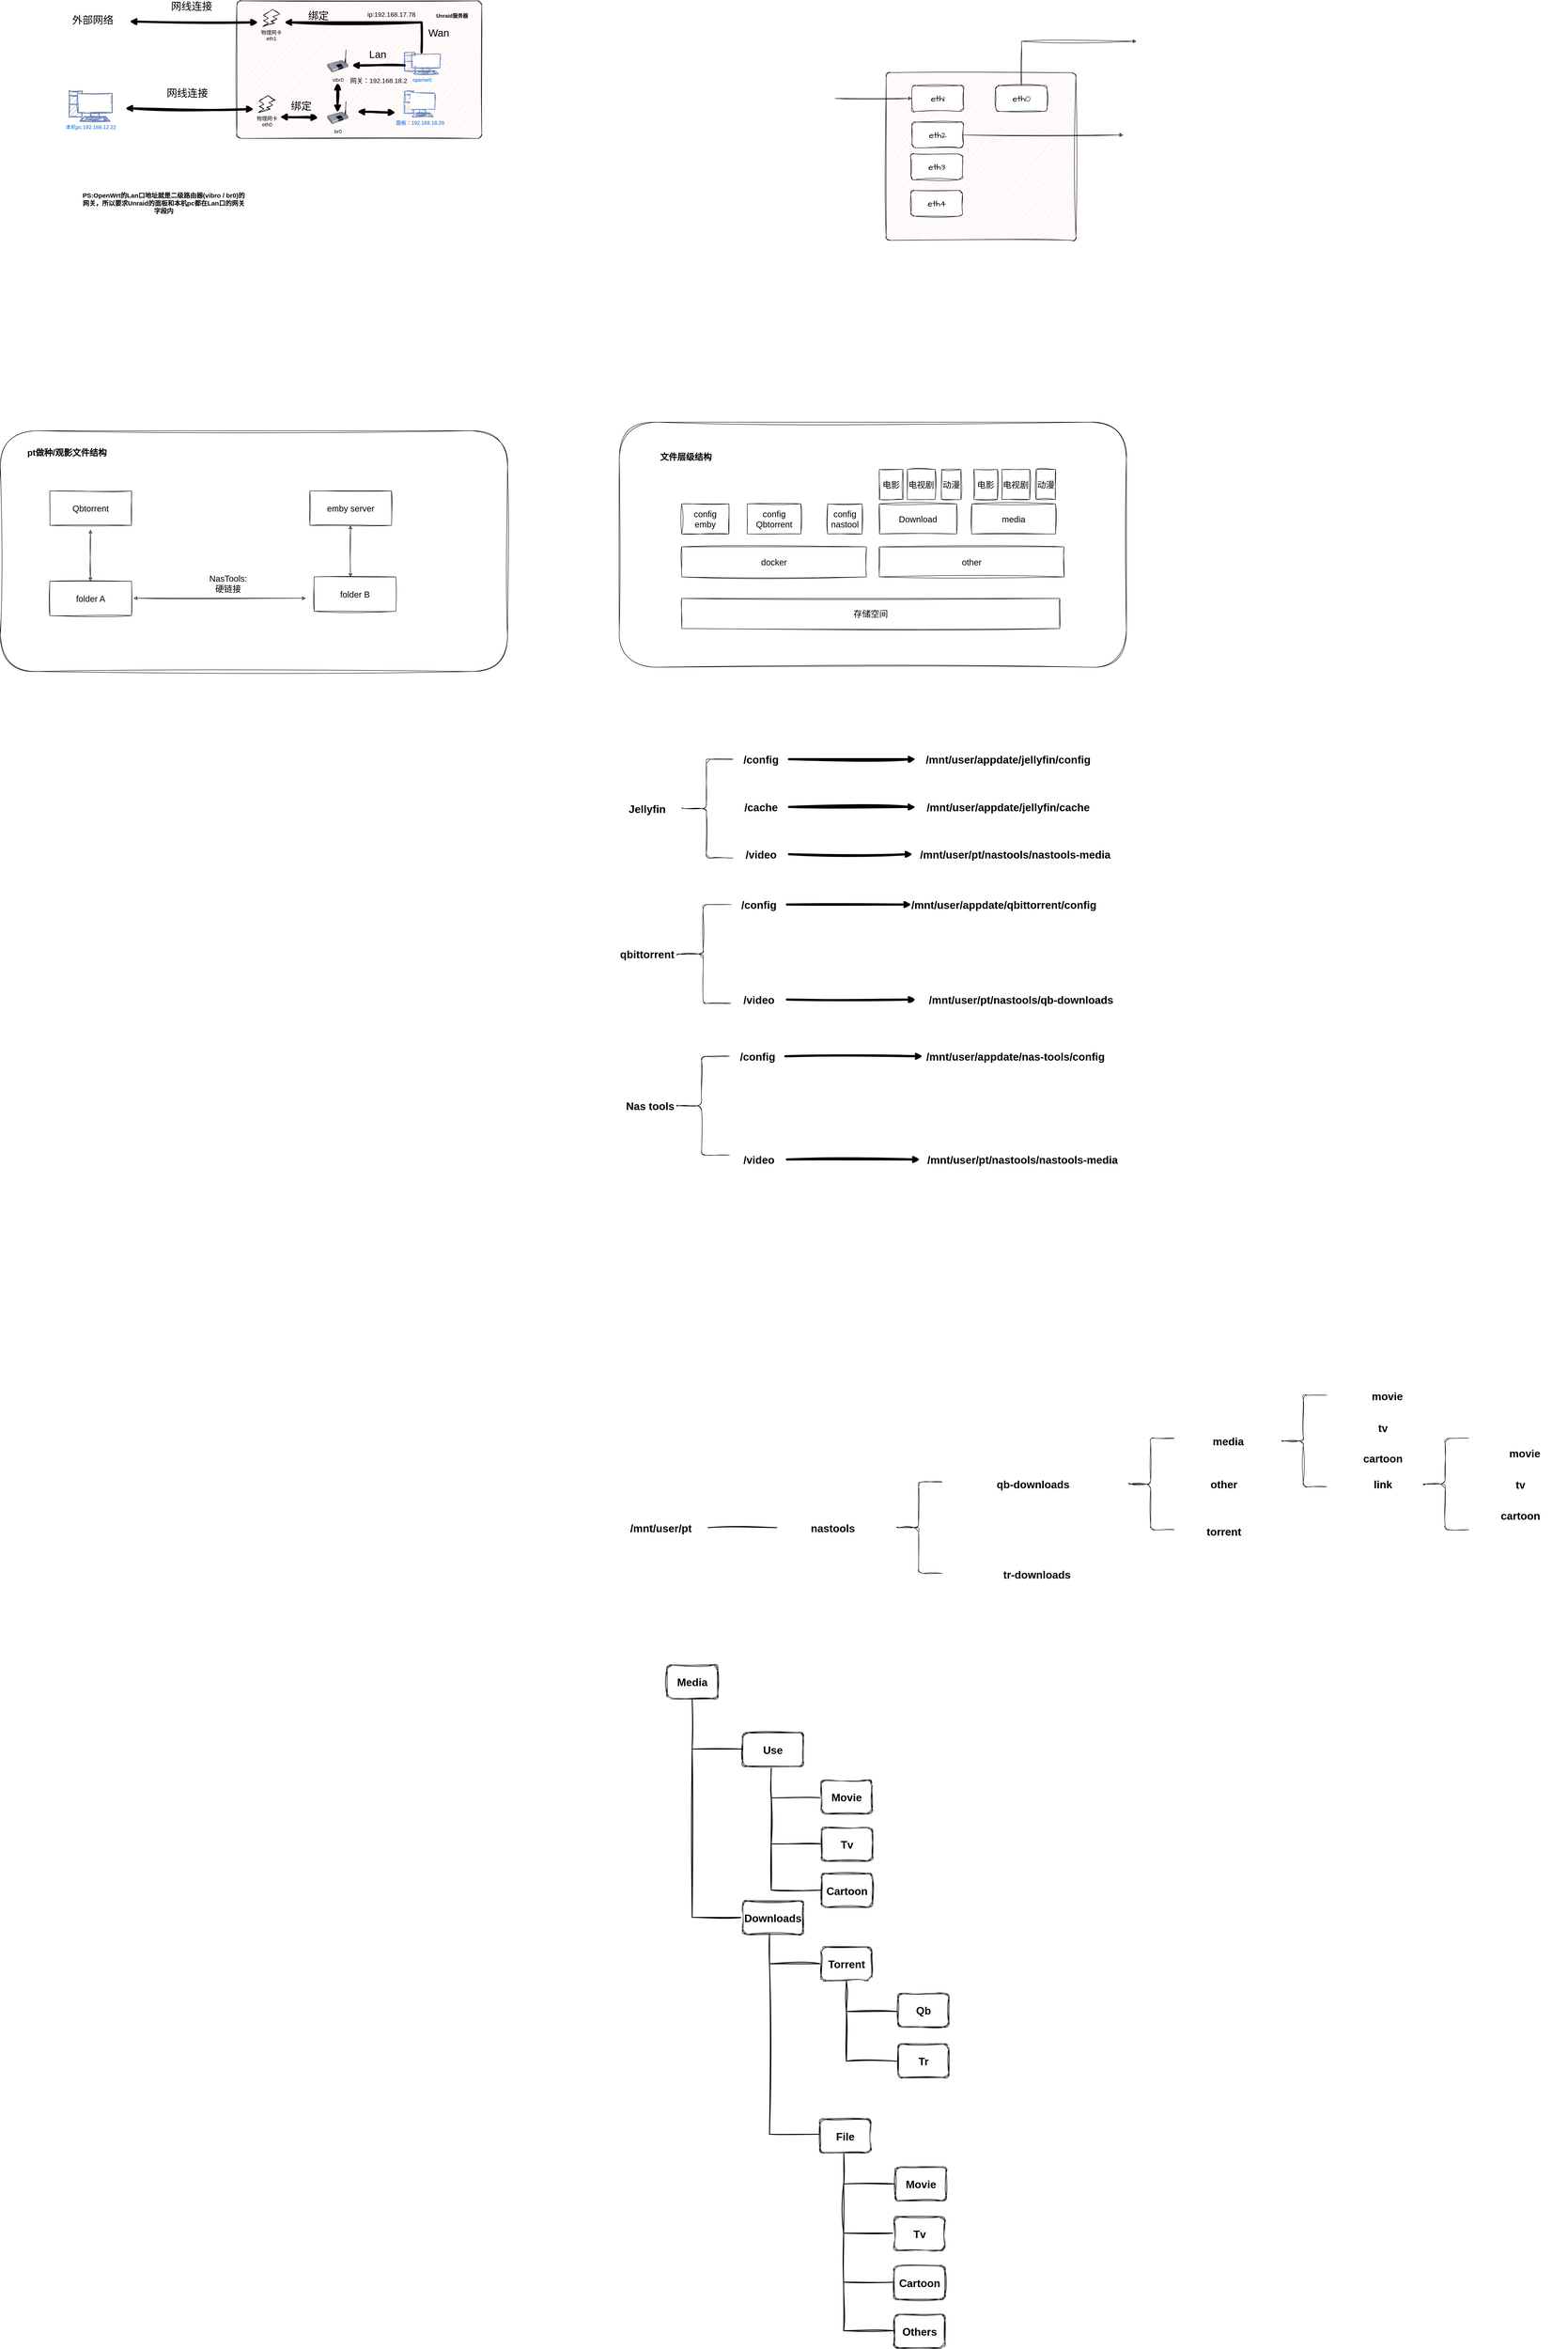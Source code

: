 <mxfile version="22.1.4" type="github">
  <diagram name="第 1 页" id="ljcwPYvyxh-TD4wcijd0">
    <mxGraphModel dx="2783" dy="2285" grid="0" gridSize="10" guides="1" tooltips="1" connect="1" arrows="1" fold="1" page="1" pageScale="1" pageWidth="827" pageHeight="1169" math="0" shadow="0">
      <root>
        <mxCell id="0" />
        <mxCell id="1" parent="0" />
        <mxCell id="3buUplPWRjZfx5ktA6WZ-1" value="本机pc:192.168.12.22" style="fontColor=#0066CC;verticalAlign=top;verticalLabelPosition=bottom;labelPosition=center;align=center;html=1;outlineConnect=0;fillColor=#CCCCCC;strokeColor=#6881B3;gradientColor=none;gradientDirection=north;strokeWidth=2;shape=mxgraph.networks.pc;sketch=1;curveFitting=1;jiggle=2;" parent="1" vertex="1">
          <mxGeometry x="-110" y="200" width="100" height="70" as="geometry" />
        </mxCell>
        <mxCell id="3buUplPWRjZfx5ktA6WZ-2" value="" style="html=1;outlineConnect=0;whiteSpace=wrap;fillColor=#FFE0E0;shape=mxgraph.archimate3.application;archiType=rounded;sketch=1;curveFitting=1;jiggle=2;" parent="1" vertex="1">
          <mxGeometry x="280" y="-10" width="570" height="320" as="geometry" />
        </mxCell>
        <mxCell id="3buUplPWRjZfx5ktA6WZ-3" value="&lt;b&gt;Unraid服务器&lt;/b&gt;" style="text;html=1;strokeColor=none;fillColor=none;align=center;verticalAlign=middle;whiteSpace=wrap;rounded=0;sketch=1;curveFitting=1;jiggle=2;" parent="1" vertex="1">
          <mxGeometry x="740.5" y="10" width="80" height="30" as="geometry" />
        </mxCell>
        <mxCell id="3buUplPWRjZfx5ktA6WZ-5" value="br0" style="image;html=1;image=img/lib/clip_art/networking/Bridge_128x128.png;sketch=1;curveFitting=1;jiggle=2;" parent="1" vertex="1">
          <mxGeometry x="490" y="220" width="50" height="60" as="geometry" />
        </mxCell>
        <mxCell id="3buUplPWRjZfx5ktA6WZ-7" value="物理网卡&lt;br&gt;eth1&lt;br&gt;" style="verticalLabelPosition=bottom;verticalAlign=top;html=1;shape=mxgraph.basic.flash;sketch=1;curveFitting=1;jiggle=2;" parent="1" vertex="1">
          <mxGeometry x="340" y="10" width="40" height="40" as="geometry" />
        </mxCell>
        <mxCell id="3buUplPWRjZfx5ktA6WZ-9" value="物理网卡&lt;br&gt;eth0&lt;br&gt;" style="verticalLabelPosition=bottom;verticalAlign=top;html=1;shape=mxgraph.basic.flash;sketch=1;curveFitting=1;jiggle=2;" parent="1" vertex="1">
          <mxGeometry x="330" y="210" width="40" height="40" as="geometry" />
        </mxCell>
        <mxCell id="3buUplPWRjZfx5ktA6WZ-11" value="面板：192.168.18.26" style="fontColor=#0066CC;verticalAlign=top;verticalLabelPosition=bottom;labelPosition=center;align=center;html=1;outlineConnect=0;fillColor=#CCCCCC;strokeColor=#6881B3;gradientColor=none;gradientDirection=north;strokeWidth=2;shape=mxgraph.networks.pc;sketch=1;curveFitting=1;jiggle=2;" parent="1" vertex="1">
          <mxGeometry x="670.5" y="200" width="70" height="60" as="geometry" />
        </mxCell>
        <mxCell id="3buUplPWRjZfx5ktA6WZ-12" value="vibr0" style="image;html=1;image=img/lib/clip_art/networking/Bridge_128x128.png;sketch=1;curveFitting=1;jiggle=2;" parent="1" vertex="1">
          <mxGeometry x="490" y="100" width="50" height="60" as="geometry" />
        </mxCell>
        <mxCell id="3buUplPWRjZfx5ktA6WZ-14" value="openwrt:" style="fontColor=#0066CC;verticalAlign=top;verticalLabelPosition=bottom;labelPosition=center;align=center;html=1;outlineConnect=0;fillColor=#CCCCCC;strokeColor=#6881B3;gradientColor=none;gradientDirection=north;strokeWidth=2;shape=mxgraph.networks.pc;sketch=1;curveFitting=1;jiggle=2;" parent="1" vertex="1">
          <mxGeometry x="670.5" y="110" width="83" height="50" as="geometry" />
        </mxCell>
        <mxCell id="3buUplPWRjZfx5ktA6WZ-16" value="" style="endArrow=classic;html=1;rounded=0;strokeWidth=5;sketch=1;curveFitting=1;jiggle=2;" parent="1" edge="1">
          <mxGeometry width="50" height="50" relative="1" as="geometry">
            <mxPoint x="670.5" y="140" as="sourcePoint" />
            <mxPoint x="547.5" y="140" as="targetPoint" />
          </mxGeometry>
        </mxCell>
        <mxCell id="3buUplPWRjZfx5ktA6WZ-17" value="" style="endArrow=classic;html=1;rounded=0;strokeWidth=5;sketch=1;curveFitting=1;jiggle=2;" parent="1" edge="1">
          <mxGeometry width="50" height="50" relative="1" as="geometry">
            <mxPoint x="710" y="40" as="sourcePoint" />
            <mxPoint x="390" y="40" as="targetPoint" />
          </mxGeometry>
        </mxCell>
        <mxCell id="3buUplPWRjZfx5ktA6WZ-18" value="" style="endArrow=none;html=1;rounded=0;strokeWidth=5;sketch=1;curveFitting=1;jiggle=2;" parent="1" edge="1">
          <mxGeometry width="50" height="50" relative="1" as="geometry">
            <mxPoint x="710" y="110" as="sourcePoint" />
            <mxPoint x="710" y="40" as="targetPoint" />
          </mxGeometry>
        </mxCell>
        <mxCell id="3buUplPWRjZfx5ktA6WZ-19" value="&lt;font style=&quot;font-size: 24px;&quot;&gt;Wan&lt;/font&gt;" style="text;html=1;strokeColor=none;fillColor=none;align=center;verticalAlign=middle;whiteSpace=wrap;rounded=0;sketch=1;curveFitting=1;jiggle=2;" parent="1" vertex="1">
          <mxGeometry x="720" y="50" width="60" height="30" as="geometry" />
        </mxCell>
        <mxCell id="3buUplPWRjZfx5ktA6WZ-24" value="&lt;font style=&quot;font-size: 24px;&quot;&gt;Lan&lt;/font&gt;" style="text;html=1;strokeColor=none;fillColor=none;align=center;verticalAlign=middle;whiteSpace=wrap;rounded=0;sketch=1;curveFitting=1;jiggle=2;" parent="1" vertex="1">
          <mxGeometry x="577.5" y="100" width="60" height="30" as="geometry" />
        </mxCell>
        <mxCell id="3buUplPWRjZfx5ktA6WZ-35" value="" style="endArrow=classic;startArrow=classic;html=1;rounded=0;strokeWidth=5;sketch=1;curveFitting=1;jiggle=2;" parent="1" edge="1">
          <mxGeometry width="50" height="50" relative="1" as="geometry">
            <mxPoint x="514.47" y="180" as="sourcePoint" />
            <mxPoint x="514.47" y="250" as="targetPoint" />
          </mxGeometry>
        </mxCell>
        <mxCell id="3buUplPWRjZfx5ktA6WZ-41" value="" style="endArrow=classic;startArrow=classic;html=1;rounded=0;strokeWidth=5;sketch=1;curveFitting=1;jiggle=2;" parent="1" edge="1">
          <mxGeometry width="50" height="50" relative="1" as="geometry">
            <mxPoint x="560" y="248" as="sourcePoint" />
            <mxPoint x="650" y="249.871" as="targetPoint" />
          </mxGeometry>
        </mxCell>
        <mxCell id="3buUplPWRjZfx5ktA6WZ-43" value="" style="endArrow=classic;startArrow=classic;html=1;rounded=0;strokeWidth=5;sketch=1;curveFitting=1;jiggle=2;" parent="1" edge="1">
          <mxGeometry width="50" height="50" relative="1" as="geometry">
            <mxPoint x="380" y="260" as="sourcePoint" />
            <mxPoint x="470" y="261.871" as="targetPoint" />
          </mxGeometry>
        </mxCell>
        <mxCell id="3buUplPWRjZfx5ktA6WZ-44" value="&lt;span style=&quot;font-size: 24px;&quot;&gt;绑定&lt;/span&gt;" style="text;html=1;strokeColor=none;fillColor=none;align=center;verticalAlign=middle;whiteSpace=wrap;rounded=0;sketch=1;curveFitting=1;jiggle=2;" parent="1" vertex="1">
          <mxGeometry x="400" y="220" width="60" height="30" as="geometry" />
        </mxCell>
        <mxCell id="3buUplPWRjZfx5ktA6WZ-45" value="&lt;span style=&quot;font-size: 24px;&quot;&gt;绑定&lt;/span&gt;" style="text;html=1;strokeColor=none;fillColor=none;align=center;verticalAlign=middle;whiteSpace=wrap;rounded=0;sketch=1;curveFitting=1;jiggle=2;" parent="1" vertex="1">
          <mxGeometry x="440" y="10" width="60" height="30" as="geometry" />
        </mxCell>
        <mxCell id="3buUplPWRjZfx5ktA6WZ-47" value="&lt;span style=&quot;font-size: 24px;&quot;&gt;外部网络&lt;/span&gt;" style="text;html=1;strokeColor=none;fillColor=none;align=center;verticalAlign=middle;whiteSpace=wrap;rounded=0;sketch=1;curveFitting=1;jiggle=2;" parent="1" vertex="1">
          <mxGeometry x="-110" y="20" width="110" height="30" as="geometry" />
        </mxCell>
        <mxCell id="3buUplPWRjZfx5ktA6WZ-49" value="" style="endArrow=classic;startArrow=classic;html=1;rounded=0;strokeWidth=5;sketch=1;curveFitting=1;jiggle=2;" parent="1" edge="1">
          <mxGeometry width="50" height="50" relative="1" as="geometry">
            <mxPoint x="20" y="240" as="sourcePoint" />
            <mxPoint x="320" y="242" as="targetPoint" />
          </mxGeometry>
        </mxCell>
        <mxCell id="3buUplPWRjZfx5ktA6WZ-51" value="&lt;span style=&quot;font-size: 24px;&quot;&gt;网线连接&lt;/span&gt;" style="text;html=1;strokeColor=none;fillColor=none;align=center;verticalAlign=middle;whiteSpace=wrap;rounded=0;sketch=1;curveFitting=1;jiggle=2;" parent="1" vertex="1">
          <mxGeometry x="110" y="190" width="110" height="30" as="geometry" />
        </mxCell>
        <mxCell id="3buUplPWRjZfx5ktA6WZ-52" value="" style="endArrow=classic;startArrow=classic;html=1;rounded=0;strokeWidth=5;sketch=1;curveFitting=1;jiggle=2;" parent="1" edge="1">
          <mxGeometry width="50" height="50" relative="1" as="geometry">
            <mxPoint x="30" y="38" as="sourcePoint" />
            <mxPoint x="330" y="40" as="targetPoint" />
          </mxGeometry>
        </mxCell>
        <mxCell id="3buUplPWRjZfx5ktA6WZ-53" value="&lt;span style=&quot;font-size: 24px;&quot;&gt;网线连接&lt;/span&gt;" style="text;html=1;strokeColor=none;fillColor=none;align=center;verticalAlign=middle;whiteSpace=wrap;rounded=0;sketch=1;curveFitting=1;jiggle=2;" parent="1" vertex="1">
          <mxGeometry x="120" y="-12" width="110" height="30" as="geometry" />
        </mxCell>
        <mxCell id="ooMJV0bFJLRhnJ4PwRfP-1" value="&lt;font style=&quot;font-size: 15px;&quot;&gt;网关：192.168.18.2&lt;/font&gt;" style="text;html=1;strokeColor=none;fillColor=none;align=center;verticalAlign=middle;whiteSpace=wrap;rounded=0;sketch=1;curveFitting=1;jiggle=2;" parent="1" vertex="1">
          <mxGeometry x="530" y="140" width="160" height="70" as="geometry" />
        </mxCell>
        <mxCell id="ooMJV0bFJLRhnJ4PwRfP-2" value="&lt;span style=&quot;font-size: 15px;&quot;&gt;ip:192.168.17.78&lt;br&gt;&lt;br&gt;&lt;/span&gt;" style="text;html=1;strokeColor=none;fillColor=none;align=center;verticalAlign=middle;whiteSpace=wrap;rounded=0;sketch=1;curveFitting=1;jiggle=2;" parent="1" vertex="1">
          <mxGeometry x="560" y="-5" width="160" height="70" as="geometry" />
        </mxCell>
        <mxCell id="ooMJV0bFJLRhnJ4PwRfP-4" value="&lt;font style=&quot;font-size: 15px;&quot;&gt;&lt;b&gt;PS:OpenWrt的Lan口地址就是二级路由器(vibro / br0)的网关，所以要求Unraid的面板和本机pc都在Lan口的网关字段内&lt;/b&gt;&lt;/font&gt;" style="text;html=1;strokeColor=none;fillColor=none;align=center;verticalAlign=middle;whiteSpace=wrap;rounded=0;sketch=1;curveFitting=1;jiggle=2;" parent="1" vertex="1">
          <mxGeometry x="-80" y="380" width="380" height="160" as="geometry" />
        </mxCell>
        <mxCell id="ooMJV0bFJLRhnJ4PwRfP-5" value="" style="rounded=1;whiteSpace=wrap;html=1;sketch=1;curveFitting=1;jiggle=2;" parent="1" vertex="1">
          <mxGeometry x="-270" y="990" width="1180" height="560" as="geometry" />
        </mxCell>
        <mxCell id="ooMJV0bFJLRhnJ4PwRfP-6" value="&lt;font style=&quot;font-size: 20px;&quot;&gt;&lt;b&gt;pt做种/观影文件结构&lt;/b&gt;&lt;/font&gt;" style="text;html=1;strokeColor=none;fillColor=none;align=center;verticalAlign=middle;whiteSpace=wrap;rounded=0;sketch=1;curveFitting=1;jiggle=2;" parent="1" vertex="1">
          <mxGeometry x="-240" y="1000" width="250" height="80" as="geometry" />
        </mxCell>
        <mxCell id="ooMJV0bFJLRhnJ4PwRfP-7" value="&lt;font style=&quot;font-size: 20px;&quot;&gt;Qbtorrent&lt;/font&gt;" style="rounded=0;whiteSpace=wrap;html=1;sketch=1;curveFitting=1;jiggle=2;" parent="1" vertex="1">
          <mxGeometry x="-155" y="1130" width="190" height="80" as="geometry" />
        </mxCell>
        <mxCell id="ooMJV0bFJLRhnJ4PwRfP-8" value="&lt;font style=&quot;font-size: 20px;&quot;&gt;emby server&lt;/font&gt;" style="rounded=0;whiteSpace=wrap;html=1;sketch=1;curveFitting=1;jiggle=2;" parent="1" vertex="1">
          <mxGeometry x="450" y="1130" width="190" height="80" as="geometry" />
        </mxCell>
        <mxCell id="ooMJV0bFJLRhnJ4PwRfP-9" value="&lt;font style=&quot;font-size: 20px;&quot;&gt;folder A&lt;/font&gt;" style="rounded=0;whiteSpace=wrap;html=1;sketch=1;curveFitting=1;jiggle=2;" parent="1" vertex="1">
          <mxGeometry x="-155" y="1340" width="190" height="80" as="geometry" />
        </mxCell>
        <mxCell id="ooMJV0bFJLRhnJ4PwRfP-10" value="&lt;font style=&quot;font-size: 20px;&quot;&gt;folder B&lt;/font&gt;" style="rounded=0;whiteSpace=wrap;html=1;sketch=1;curveFitting=1;jiggle=2;" parent="1" vertex="1">
          <mxGeometry x="460" y="1330" width="190" height="80" as="geometry" />
        </mxCell>
        <mxCell id="ooMJV0bFJLRhnJ4PwRfP-12" value="" style="endArrow=classic;startArrow=classic;html=1;rounded=0;sketch=1;curveFitting=1;jiggle=2;" parent="1" edge="1">
          <mxGeometry width="50" height="50" relative="1" as="geometry">
            <mxPoint x="544.5" y="1330" as="sourcePoint" />
            <mxPoint x="544.5" y="1210" as="targetPoint" />
          </mxGeometry>
        </mxCell>
        <mxCell id="ooMJV0bFJLRhnJ4PwRfP-13" value="" style="endArrow=classic;startArrow=classic;html=1;rounded=0;sketch=1;curveFitting=1;jiggle=2;" parent="1" edge="1">
          <mxGeometry width="50" height="50" relative="1" as="geometry">
            <mxPoint x="-60.5" y="1340" as="sourcePoint" />
            <mxPoint x="-60.5" y="1220" as="targetPoint" />
          </mxGeometry>
        </mxCell>
        <mxCell id="ooMJV0bFJLRhnJ4PwRfP-15" value="" style="endArrow=classic;startArrow=classic;html=1;rounded=0;sketch=1;curveFitting=1;jiggle=2;" parent="1" edge="1">
          <mxGeometry width="50" height="50" relative="1" as="geometry">
            <mxPoint x="40" y="1379.5" as="sourcePoint" />
            <mxPoint x="440" y="1379.5" as="targetPoint" />
          </mxGeometry>
        </mxCell>
        <mxCell id="ooMJV0bFJLRhnJ4PwRfP-16" value="&lt;font style=&quot;font-size: 20px;&quot;&gt;NasTools:硬链接&lt;/font&gt;" style="text;html=1;strokeColor=none;fillColor=none;align=center;verticalAlign=middle;whiteSpace=wrap;rounded=0;sketch=1;curveFitting=1;jiggle=2;" parent="1" vertex="1">
          <mxGeometry x="230" y="1330" width="60" height="30" as="geometry" />
        </mxCell>
        <mxCell id="ooMJV0bFJLRhnJ4PwRfP-17" value="" style="rounded=1;whiteSpace=wrap;html=1;sketch=1;curveFitting=1;jiggle=2;" parent="1" vertex="1">
          <mxGeometry x="1170" y="970" width="1180" height="570" as="geometry" />
        </mxCell>
        <mxCell id="ooMJV0bFJLRhnJ4PwRfP-18" value="&lt;span style=&quot;font-size: 20px;&quot;&gt;&lt;b&gt;文件层级结构&lt;/b&gt;&lt;/span&gt;" style="text;html=1;strokeColor=none;fillColor=none;align=center;verticalAlign=middle;whiteSpace=wrap;rounded=0;sketch=1;curveFitting=1;jiggle=2;" parent="1" vertex="1">
          <mxGeometry x="1200" y="1010" width="250" height="80" as="geometry" />
        </mxCell>
        <mxCell id="ooMJV0bFJLRhnJ4PwRfP-27" value="&lt;font style=&quot;font-size: 20px;&quot;&gt;存储空间&lt;/font&gt;" style="rounded=0;whiteSpace=wrap;html=1;sketch=1;curveFitting=1;jiggle=2;" parent="1" vertex="1">
          <mxGeometry x="1315" y="1380" width="880" height="70" as="geometry" />
        </mxCell>
        <mxCell id="ooMJV0bFJLRhnJ4PwRfP-28" value="&lt;font style=&quot;font-size: 20px;&quot;&gt;docker&lt;/font&gt;" style="rounded=0;whiteSpace=wrap;html=1;sketch=1;curveFitting=1;jiggle=2;" parent="1" vertex="1">
          <mxGeometry x="1315" y="1260" width="430" height="70" as="geometry" />
        </mxCell>
        <mxCell id="ooMJV0bFJLRhnJ4PwRfP-29" value="&lt;span style=&quot;font-size: 20px;&quot;&gt;other&lt;/span&gt;" style="rounded=0;whiteSpace=wrap;html=1;sketch=1;curveFitting=1;jiggle=2;" parent="1" vertex="1">
          <mxGeometry x="1775" y="1260" width="430" height="70" as="geometry" />
        </mxCell>
        <mxCell id="ooMJV0bFJLRhnJ4PwRfP-31" value="&lt;span style=&quot;font-size: 20px;&quot;&gt;Download&lt;/span&gt;" style="rounded=0;whiteSpace=wrap;html=1;sketch=1;curveFitting=1;jiggle=2;" parent="1" vertex="1">
          <mxGeometry x="1775" y="1160" width="180" height="70" as="geometry" />
        </mxCell>
        <mxCell id="ooMJV0bFJLRhnJ4PwRfP-32" value="&lt;span style=&quot;font-size: 20px;&quot;&gt;media&lt;/span&gt;" style="rounded=0;whiteSpace=wrap;html=1;sketch=1;curveFitting=1;jiggle=2;" parent="1" vertex="1">
          <mxGeometry x="1990" y="1160" width="195" height="70" as="geometry" />
        </mxCell>
        <mxCell id="ooMJV0bFJLRhnJ4PwRfP-33" value="&lt;span style=&quot;font-size: 20px;&quot;&gt;config&lt;br&gt;emby&lt;br&gt;&lt;/span&gt;" style="rounded=0;whiteSpace=wrap;html=1;sketch=1;curveFitting=1;jiggle=2;" parent="1" vertex="1">
          <mxGeometry x="1315" y="1160" width="110" height="70" as="geometry" />
        </mxCell>
        <mxCell id="ooMJV0bFJLRhnJ4PwRfP-34" value="&lt;span style=&quot;font-size: 20px;&quot;&gt;config&lt;br&gt;Qbtorrent&lt;br&gt;&lt;/span&gt;" style="rounded=0;whiteSpace=wrap;html=1;sketch=1;curveFitting=1;jiggle=2;" parent="1" vertex="1">
          <mxGeometry x="1467.5" y="1160" width="125" height="70" as="geometry" />
        </mxCell>
        <mxCell id="ooMJV0bFJLRhnJ4PwRfP-35" value="&lt;span style=&quot;font-size: 20px;&quot;&gt;config&lt;br&gt;nastool&lt;br&gt;&lt;/span&gt;" style="rounded=0;whiteSpace=wrap;html=1;sketch=1;curveFitting=1;jiggle=2;" parent="1" vertex="1">
          <mxGeometry x="1655" y="1160" width="80" height="70" as="geometry" />
        </mxCell>
        <mxCell id="ooMJV0bFJLRhnJ4PwRfP-36" value="&lt;span style=&quot;font-size: 20px;&quot;&gt;电影&lt;br&gt;&lt;/span&gt;" style="rounded=0;whiteSpace=wrap;html=1;sketch=1;curveFitting=1;jiggle=2;" parent="1" vertex="1">
          <mxGeometry x="1775" y="1080" width="55" height="70" as="geometry" />
        </mxCell>
        <mxCell id="ooMJV0bFJLRhnJ4PwRfP-37" value="&lt;span style=&quot;font-size: 20px;&quot;&gt;电视剧&lt;br&gt;&lt;/span&gt;" style="rounded=0;whiteSpace=wrap;html=1;sketch=1;curveFitting=1;jiggle=2;" parent="1" vertex="1">
          <mxGeometry x="1840" y="1080" width="65" height="70" as="geometry" />
        </mxCell>
        <mxCell id="ooMJV0bFJLRhnJ4PwRfP-38" value="&lt;span style=&quot;font-size: 20px;&quot;&gt;动漫&lt;br&gt;&lt;/span&gt;" style="rounded=0;whiteSpace=wrap;html=1;sketch=1;curveFitting=1;jiggle=2;" parent="1" vertex="1">
          <mxGeometry x="1920" y="1080" width="45" height="70" as="geometry" />
        </mxCell>
        <mxCell id="ooMJV0bFJLRhnJ4PwRfP-42" value="&lt;span style=&quot;font-size: 20px;&quot;&gt;电影&lt;br&gt;&lt;/span&gt;" style="rounded=0;whiteSpace=wrap;html=1;sketch=1;curveFitting=1;jiggle=2;" parent="1" vertex="1">
          <mxGeometry x="1995" y="1080" width="55" height="70" as="geometry" />
        </mxCell>
        <mxCell id="ooMJV0bFJLRhnJ4PwRfP-43" value="&lt;span style=&quot;font-size: 20px;&quot;&gt;电视剧&lt;br&gt;&lt;/span&gt;" style="rounded=0;whiteSpace=wrap;html=1;sketch=1;curveFitting=1;jiggle=2;" parent="1" vertex="1">
          <mxGeometry x="2060" y="1080" width="65" height="70" as="geometry" />
        </mxCell>
        <mxCell id="ooMJV0bFJLRhnJ4PwRfP-44" value="&lt;span style=&quot;font-size: 20px;&quot;&gt;动漫&lt;br&gt;&lt;/span&gt;" style="rounded=0;whiteSpace=wrap;html=1;sketch=1;curveFitting=1;jiggle=2;" parent="1" vertex="1">
          <mxGeometry x="2140" y="1080" width="45" height="70" as="geometry" />
        </mxCell>
        <mxCell id="D_82NWZIxI6WdncIIXRk-1" value="" style="shape=curlyBracket;whiteSpace=wrap;html=1;rounded=1;labelPosition=left;verticalLabelPosition=middle;align=right;verticalAlign=middle;size=0.5;sketch=1;curveFitting=1;jiggle=2;" parent="1" vertex="1">
          <mxGeometry x="1310" y="1754" width="125" height="230" as="geometry" />
        </mxCell>
        <mxCell id="D_82NWZIxI6WdncIIXRk-8" value="&lt;font style=&quot;font-size: 25px;&quot;&gt;&lt;b&gt;/config&lt;/b&gt;&lt;/font&gt;" style="text;html=1;strokeColor=none;fillColor=none;align=center;verticalAlign=middle;whiteSpace=wrap;rounded=0;sketch=1;curveFitting=1;jiggle=2;" parent="1" vertex="1">
          <mxGeometry x="1435" y="1729" width="130" height="50" as="geometry" />
        </mxCell>
        <mxCell id="D_82NWZIxI6WdncIIXRk-9" value="&lt;font style=&quot;font-size: 25px;&quot;&gt;&lt;b&gt;/cache&lt;br&gt;&lt;/b&gt;&lt;/font&gt;" style="text;html=1;strokeColor=none;fillColor=none;align=center;verticalAlign=middle;whiteSpace=wrap;rounded=0;sketch=1;curveFitting=1;jiggle=2;" parent="1" vertex="1">
          <mxGeometry x="1435" y="1840" width="130" height="50" as="geometry" />
        </mxCell>
        <mxCell id="D_82NWZIxI6WdncIIXRk-10" value="&lt;span style=&quot;font-size: 25px;&quot;&gt;&lt;b&gt;/video&lt;/b&gt;&lt;/span&gt;" style="text;html=1;strokeColor=none;fillColor=none;align=center;verticalAlign=middle;whiteSpace=wrap;rounded=0;sketch=1;curveFitting=1;jiggle=2;" parent="1" vertex="1">
          <mxGeometry x="1435" y="1950" width="130" height="50" as="geometry" />
        </mxCell>
        <mxCell id="D_82NWZIxI6WdncIIXRk-11" value="" style="shape=curlyBracket;whiteSpace=wrap;html=1;rounded=1;labelPosition=left;verticalLabelPosition=middle;align=right;verticalAlign=middle;size=0.5;sketch=1;curveFitting=1;jiggle=2;" parent="1" vertex="1">
          <mxGeometry x="1300" y="2092" width="130" height="230" as="geometry" />
        </mxCell>
        <mxCell id="D_82NWZIxI6WdncIIXRk-12" value="&lt;font style=&quot;font-size: 25px;&quot;&gt;&lt;b&gt;/config&lt;/b&gt;&lt;/font&gt;" style="text;html=1;strokeColor=none;fillColor=none;align=center;verticalAlign=middle;whiteSpace=wrap;rounded=0;sketch=1;curveFitting=1;jiggle=2;" parent="1" vertex="1">
          <mxGeometry x="1430" y="2067" width="130" height="50" as="geometry" />
        </mxCell>
        <mxCell id="D_82NWZIxI6WdncIIXRk-14" value="&lt;font style=&quot;font-size: 25px;&quot;&gt;&lt;b&gt;/video&lt;/b&gt;&lt;/font&gt;" style="text;html=1;strokeColor=none;fillColor=none;align=center;verticalAlign=middle;whiteSpace=wrap;rounded=0;sketch=1;curveFitting=1;jiggle=2;" parent="1" vertex="1">
          <mxGeometry x="1430" y="2288" width="130" height="50" as="geometry" />
        </mxCell>
        <mxCell id="D_82NWZIxI6WdncIIXRk-15" value="" style="shape=curlyBracket;whiteSpace=wrap;html=1;rounded=1;labelPosition=left;verticalLabelPosition=middle;align=right;verticalAlign=middle;size=0.5;sketch=1;curveFitting=1;jiggle=2;" parent="1" vertex="1">
          <mxGeometry x="1296.5" y="2445" width="130" height="230" as="geometry" />
        </mxCell>
        <mxCell id="D_82NWZIxI6WdncIIXRk-16" value="&lt;font style=&quot;font-size: 25px;&quot;&gt;&lt;b&gt;/config&lt;/b&gt;&lt;/font&gt;" style="text;html=1;strokeColor=none;fillColor=none;align=center;verticalAlign=middle;whiteSpace=wrap;rounded=0;sketch=1;curveFitting=1;jiggle=2;" parent="1" vertex="1">
          <mxGeometry x="1426.5" y="2420" width="130" height="50" as="geometry" />
        </mxCell>
        <mxCell id="D_82NWZIxI6WdncIIXRk-18" value="&lt;font style=&quot;font-size: 25px;&quot;&gt;&lt;b&gt;/video&lt;/b&gt;&lt;/font&gt;" style="text;html=1;strokeColor=none;fillColor=none;align=center;verticalAlign=middle;whiteSpace=wrap;rounded=0;sketch=1;curveFitting=1;jiggle=2;" parent="1" vertex="1">
          <mxGeometry x="1430" y="2660" width="130" height="50" as="geometry" />
        </mxCell>
        <mxCell id="D_82NWZIxI6WdncIIXRk-19" value="" style="endArrow=classic;html=1;rounded=0;strokeWidth=5;exitX=1;exitY=0.5;exitDx=0;exitDy=0;entryX=0;entryY=0.5;entryDx=0;entryDy=0;sketch=1;curveFitting=1;jiggle=2;" parent="1" source="D_82NWZIxI6WdncIIXRk-8" target="D_82NWZIxI6WdncIIXRk-20" edge="1">
          <mxGeometry width="50" height="50" relative="1" as="geometry">
            <mxPoint x="1640" y="1754" as="sourcePoint" />
            <mxPoint x="1830" y="1754" as="targetPoint" />
          </mxGeometry>
        </mxCell>
        <mxCell id="D_82NWZIxI6WdncIIXRk-20" value="&lt;font style=&quot;font-size: 25px;&quot;&gt;&lt;b&gt;/mnt/user/appdate/jellyfin/config&lt;/b&gt;&lt;/font&gt;" style="text;html=1;strokeColor=none;fillColor=none;align=center;verticalAlign=middle;whiteSpace=wrap;rounded=0;sketch=1;curveFitting=1;jiggle=2;" parent="1" vertex="1">
          <mxGeometry x="1860" y="1729" width="430" height="50" as="geometry" />
        </mxCell>
        <mxCell id="D_82NWZIxI6WdncIIXRk-21" value="" style="endArrow=classic;html=1;rounded=0;strokeWidth=5;exitX=1;exitY=0.5;exitDx=0;exitDy=0;entryX=0;entryY=0.5;entryDx=0;entryDy=0;sketch=1;curveFitting=1;jiggle=2;" parent="1" source="D_82NWZIxI6WdncIIXRk-9" target="D_82NWZIxI6WdncIIXRk-22" edge="1">
          <mxGeometry width="50" height="50" relative="1" as="geometry">
            <mxPoint x="1565" y="1869" as="sourcePoint" />
            <mxPoint x="1830" y="1869" as="targetPoint" />
          </mxGeometry>
        </mxCell>
        <mxCell id="D_82NWZIxI6WdncIIXRk-22" value="&lt;font style=&quot;font-size: 25px;&quot;&gt;&lt;b&gt;/mnt/user/appdate/jellyfin/cache&lt;/b&gt;&lt;/font&gt;" style="text;html=1;strokeColor=none;fillColor=none;align=center;verticalAlign=middle;whiteSpace=wrap;rounded=0;sketch=1;curveFitting=1;jiggle=2;" parent="1" vertex="1">
          <mxGeometry x="1860" y="1840" width="430" height="50" as="geometry" />
        </mxCell>
        <mxCell id="D_82NWZIxI6WdncIIXRk-23" value="" style="endArrow=classic;html=1;rounded=0;strokeWidth=5;exitX=1;exitY=0.5;exitDx=0;exitDy=0;entryX=0;entryY=0.5;entryDx=0;entryDy=0;sketch=1;curveFitting=1;jiggle=2;" parent="1" source="D_82NWZIxI6WdncIIXRk-10" target="D_82NWZIxI6WdncIIXRk-24" edge="1">
          <mxGeometry width="50" height="50" relative="1" as="geometry">
            <mxPoint x="1580" y="1975" as="sourcePoint" />
            <mxPoint x="1845" y="1979" as="targetPoint" />
          </mxGeometry>
        </mxCell>
        <mxCell id="D_82NWZIxI6WdncIIXRk-24" value="&lt;font style=&quot;font-size: 25px;&quot;&gt;&lt;font style=&quot;font-size: 25px;&quot;&gt;&lt;b style=&quot;&quot;&gt;/mnt/user/pt/nastools/&lt;/b&gt;&lt;/font&gt;&lt;b&gt;nastools-media&lt;/b&gt;&lt;/font&gt;" style="text;html=1;strokeColor=none;fillColor=none;align=center;verticalAlign=middle;whiteSpace=wrap;rounded=0;sketch=1;curveFitting=1;jiggle=2;" parent="1" vertex="1">
          <mxGeometry x="1853" y="1950" width="477" height="50" as="geometry" />
        </mxCell>
        <mxCell id="D_82NWZIxI6WdncIIXRk-25" value="" style="endArrow=classic;html=1;rounded=0;strokeWidth=5;exitX=1;exitY=0.5;exitDx=0;exitDy=0;entryX=0;entryY=0.5;entryDx=0;entryDy=0;sketch=1;curveFitting=1;jiggle=2;" parent="1" source="D_82NWZIxI6WdncIIXRk-12" target="D_82NWZIxI6WdncIIXRk-26" edge="1">
          <mxGeometry width="50" height="50" relative="1" as="geometry">
            <mxPoint x="1557.5" y="2092" as="sourcePoint" />
            <mxPoint x="1867.5" y="2095" as="targetPoint" />
          </mxGeometry>
        </mxCell>
        <mxCell id="D_82NWZIxI6WdncIIXRk-26" value="&lt;font style=&quot;font-size: 25px;&quot;&gt;&lt;b&gt;/mnt/user/appdate/qbittorrent/config&lt;/b&gt;&lt;/font&gt;" style="text;html=1;strokeColor=none;fillColor=none;align=center;verticalAlign=middle;whiteSpace=wrap;rounded=0;sketch=1;curveFitting=1;jiggle=2;" parent="1" vertex="1">
          <mxGeometry x="1850" y="2067" width="430" height="50" as="geometry" />
        </mxCell>
        <mxCell id="D_82NWZIxI6WdncIIXRk-27" value="" style="endArrow=classic;html=1;rounded=0;strokeWidth=5;exitX=1;exitY=0.5;exitDx=0;exitDy=0;entryX=0;entryY=0.5;entryDx=0;entryDy=0;sketch=1;curveFitting=1;jiggle=2;" parent="1" source="D_82NWZIxI6WdncIIXRk-14" target="D_82NWZIxI6WdncIIXRk-28" edge="1">
          <mxGeometry width="50" height="50" relative="1" as="geometry">
            <mxPoint x="1570" y="2313" as="sourcePoint" />
            <mxPoint x="1877.5" y="2316" as="targetPoint" />
          </mxGeometry>
        </mxCell>
        <mxCell id="D_82NWZIxI6WdncIIXRk-28" value="&lt;font style=&quot;border-color: var(--border-color); font-size: 25px;&quot;&gt;&lt;b style=&quot;border-color: var(--border-color);&quot;&gt;/mnt/user/pt/nastools/qb-downloads&lt;/b&gt;&lt;/font&gt;" style="text;html=1;strokeColor=none;fillColor=none;align=center;verticalAlign=middle;whiteSpace=wrap;rounded=0;sketch=1;curveFitting=1;jiggle=2;" parent="1" vertex="1">
          <mxGeometry x="1860" y="2288" width="490" height="50" as="geometry" />
        </mxCell>
        <mxCell id="D_82NWZIxI6WdncIIXRk-29" value="" style="endArrow=classic;html=1;rounded=0;strokeWidth=5;exitX=1;exitY=0.5;exitDx=0;exitDy=0;entryX=0;entryY=0.5;entryDx=0;entryDy=0;sketch=1;curveFitting=1;jiggle=2;" parent="1" source="D_82NWZIxI6WdncIIXRk-16" target="D_82NWZIxI6WdncIIXRk-30" edge="1">
          <mxGeometry width="50" height="50" relative="1" as="geometry">
            <mxPoint x="1586.5" y="2455" as="sourcePoint" />
            <mxPoint x="1894" y="2458" as="targetPoint" />
          </mxGeometry>
        </mxCell>
        <mxCell id="D_82NWZIxI6WdncIIXRk-30" value="&lt;font style=&quot;font-size: 25px;&quot;&gt;&lt;b&gt;/mnt/user/appdate/nas-tools/config&lt;/b&gt;&lt;/font&gt;" style="text;html=1;strokeColor=none;fillColor=none;align=center;verticalAlign=middle;whiteSpace=wrap;rounded=0;sketch=1;curveFitting=1;jiggle=2;" parent="1" vertex="1">
          <mxGeometry x="1876.5" y="2420" width="430" height="50" as="geometry" />
        </mxCell>
        <mxCell id="D_82NWZIxI6WdncIIXRk-31" value="" style="endArrow=classic;html=1;rounded=0;strokeWidth=5;entryX=0;entryY=0.5;entryDx=0;entryDy=0;exitX=1;exitY=0.5;exitDx=0;exitDy=0;sketch=1;curveFitting=1;jiggle=2;" parent="1" source="D_82NWZIxI6WdncIIXRk-18" target="D_82NWZIxI6WdncIIXRk-32" edge="1">
          <mxGeometry width="50" height="50" relative="1" as="geometry">
            <mxPoint x="1640" y="2679" as="sourcePoint" />
            <mxPoint x="1860" y="2689" as="targetPoint" />
          </mxGeometry>
        </mxCell>
        <mxCell id="D_82NWZIxI6WdncIIXRk-32" value="&lt;font style=&quot;font-size: 25px;&quot;&gt;&lt;font style=&quot;font-size: 25px;&quot;&gt;&lt;b style=&quot;&quot;&gt;/mnt/user/pt/nastools/&lt;/b&gt;&lt;/font&gt;&lt;b&gt;nastools-media&lt;/b&gt;&lt;/font&gt;" style="text;html=1;strokeColor=none;fillColor=none;align=center;verticalAlign=middle;whiteSpace=wrap;rounded=0;sketch=1;curveFitting=1;jiggle=2;" parent="1" vertex="1">
          <mxGeometry x="1870" y="2660" width="477" height="50" as="geometry" />
        </mxCell>
        <mxCell id="D_82NWZIxI6WdncIIXRk-33" value="&lt;font style=&quot;font-size: 25px;&quot;&gt;&lt;b&gt;Jellyfin&lt;/b&gt;&lt;/font&gt;" style="text;html=1;strokeColor=none;fillColor=none;align=center;verticalAlign=middle;whiteSpace=wrap;rounded=0;sketch=1;curveFitting=1;jiggle=2;" parent="1" vertex="1">
          <mxGeometry x="1170" y="1844" width="130" height="50" as="geometry" />
        </mxCell>
        <mxCell id="D_82NWZIxI6WdncIIXRk-35" value="&lt;font style=&quot;font-size: 25px;&quot;&gt;&lt;b&gt;qbittorrent&lt;/b&gt;&lt;/font&gt;" style="text;html=1;strokeColor=none;fillColor=none;align=center;verticalAlign=middle;whiteSpace=wrap;rounded=0;sketch=1;curveFitting=1;jiggle=2;" parent="1" vertex="1">
          <mxGeometry x="1170" y="2182" width="130" height="50" as="geometry" />
        </mxCell>
        <mxCell id="D_82NWZIxI6WdncIIXRk-36" value="&lt;font style=&quot;font-size: 25px;&quot;&gt;&lt;b&gt;Nas tools&lt;/b&gt;&lt;/font&gt;" style="text;html=1;strokeColor=none;fillColor=none;align=center;verticalAlign=middle;whiteSpace=wrap;rounded=0;sketch=1;curveFitting=1;jiggle=2;" parent="1" vertex="1">
          <mxGeometry x="1176.5" y="2535" width="130" height="50" as="geometry" />
        </mxCell>
        <mxCell id="D_82NWZIxI6WdncIIXRk-53" value="" style="shape=curlyBracket;whiteSpace=wrap;html=1;rounded=1;labelPosition=left;verticalLabelPosition=middle;align=right;verticalAlign=middle;sketch=1;curveFitting=1;jiggle=2;" parent="1" vertex="1">
          <mxGeometry x="1811.5" y="3435" width="110" height="213" as="geometry" />
        </mxCell>
        <mxCell id="D_82NWZIxI6WdncIIXRk-54" value="&lt;font style=&quot;font-size: 25px;&quot;&gt;&lt;font style=&quot;font-size: 25px;&quot;&gt;&lt;b style=&quot;&quot;&gt;/mnt/user/pt&lt;/b&gt;&lt;/font&gt;&lt;/font&gt;" style="text;html=1;strokeColor=none;fillColor=none;align=center;verticalAlign=middle;whiteSpace=wrap;rounded=0;sketch=1;curveFitting=1;jiggle=2;" parent="1" vertex="1">
          <mxGeometry x="1176.5" y="3516.5" width="180" height="50" as="geometry" />
        </mxCell>
        <mxCell id="D_82NWZIxI6WdncIIXRk-55" value="&lt;font style=&quot;font-size: 25px;&quot;&gt;&lt;font style=&quot;font-size: 25px;&quot;&gt;&lt;b style=&quot;&quot;&gt;nastools&lt;/b&gt;&lt;/font&gt;&lt;/font&gt;" style="text;html=1;strokeColor=none;fillColor=none;align=center;verticalAlign=middle;whiteSpace=wrap;rounded=0;sketch=1;curveFitting=1;jiggle=2;" parent="1" vertex="1">
          <mxGeometry x="1576.5" y="3516.5" width="180" height="50" as="geometry" />
        </mxCell>
        <mxCell id="D_82NWZIxI6WdncIIXRk-56" value="" style="line;strokeWidth=2;html=1;sketch=1;curveFitting=1;jiggle=2;" parent="1" vertex="1">
          <mxGeometry x="1376.5" y="3537.25" width="160" height="8.5" as="geometry" />
        </mxCell>
        <mxCell id="D_82NWZIxI6WdncIIXRk-58" value="&lt;font style=&quot;font-size: 25px;&quot;&gt;&lt;b&gt;qb-downloads&lt;/b&gt;&lt;/font&gt;" style="text;html=1;strokeColor=none;fillColor=none;align=center;verticalAlign=middle;whiteSpace=wrap;rounded=0;sketch=1;curveFitting=1;jiggle=2;" parent="1" vertex="1">
          <mxGeometry x="1923" y="3415" width="420" height="50" as="geometry" />
        </mxCell>
        <mxCell id="D_82NWZIxI6WdncIIXRk-59" value="&lt;font style=&quot;font-size: 25px;&quot;&gt;&lt;b&gt;tr-downloads&lt;/b&gt;&lt;/font&gt;" style="text;html=1;strokeColor=none;fillColor=none;align=center;verticalAlign=middle;whiteSpace=wrap;rounded=0;sketch=1;curveFitting=1;jiggle=2;" parent="1" vertex="1">
          <mxGeometry x="1931.5" y="3625" width="420" height="50" as="geometry" />
        </mxCell>
        <mxCell id="D_82NWZIxI6WdncIIXRk-60" value="" style="shape=curlyBracket;whiteSpace=wrap;html=1;rounded=1;labelPosition=left;verticalLabelPosition=middle;align=right;verticalAlign=middle;size=0.5;sketch=1;curveFitting=1;jiggle=2;" parent="1" vertex="1">
          <mxGeometry x="2351.5" y="3333.5" width="110" height="213" as="geometry" />
        </mxCell>
        <mxCell id="D_82NWZIxI6WdncIIXRk-62" value="&lt;span style=&quot;font-size: 25px;&quot;&gt;&lt;b&gt;media&lt;/b&gt;&lt;/span&gt;" style="text;html=1;strokeColor=none;fillColor=none;align=center;verticalAlign=middle;whiteSpace=wrap;rounded=0;sketch=1;curveFitting=1;jiggle=2;" parent="1" vertex="1">
          <mxGeometry x="2486.5" y="3315" width="200" height="50" as="geometry" />
        </mxCell>
        <mxCell id="D_82NWZIxI6WdncIIXRk-63" value="&lt;span style=&quot;font-size: 25px;&quot;&gt;&lt;b&gt;other&lt;/b&gt;&lt;/span&gt;" style="text;html=1;strokeColor=none;fillColor=none;align=center;verticalAlign=middle;whiteSpace=wrap;rounded=0;sketch=1;curveFitting=1;jiggle=2;" parent="1" vertex="1">
          <mxGeometry x="2476.5" y="3415" width="200" height="50" as="geometry" />
        </mxCell>
        <mxCell id="D_82NWZIxI6WdncIIXRk-64" value="&lt;span style=&quot;font-size: 25px;&quot;&gt;&lt;b&gt;torrent&lt;/b&gt;&lt;/span&gt;" style="text;html=1;strokeColor=none;fillColor=none;align=center;verticalAlign=middle;whiteSpace=wrap;rounded=0;sketch=1;curveFitting=1;jiggle=2;" parent="1" vertex="1">
          <mxGeometry x="2476.5" y="3525" width="200" height="50" as="geometry" />
        </mxCell>
        <mxCell id="D_82NWZIxI6WdncIIXRk-65" value="" style="shape=curlyBracket;whiteSpace=wrap;html=1;rounded=1;labelPosition=left;verticalLabelPosition=middle;align=right;verticalAlign=middle;size=0.5;sketch=1;curveFitting=1;jiggle=2;" parent="1" vertex="1">
          <mxGeometry x="2706.5" y="3233.5" width="110" height="213" as="geometry" />
        </mxCell>
        <mxCell id="D_82NWZIxI6WdncIIXRk-66" value="&lt;span style=&quot;font-size: 25px;&quot;&gt;&lt;b&gt;movie&lt;/b&gt;&lt;/span&gt;" style="text;html=1;strokeColor=none;fillColor=none;align=center;verticalAlign=middle;whiteSpace=wrap;rounded=0;sketch=1;curveFitting=1;jiggle=2;" parent="1" vertex="1">
          <mxGeometry x="2856.5" y="3210" width="200" height="50" as="geometry" />
        </mxCell>
        <mxCell id="D_82NWZIxI6WdncIIXRk-67" value="&lt;span style=&quot;font-size: 25px;&quot;&gt;&lt;b&gt;tv&lt;/b&gt;&lt;/span&gt;" style="text;html=1;strokeColor=none;fillColor=none;align=center;verticalAlign=middle;whiteSpace=wrap;rounded=0;sketch=1;curveFitting=1;jiggle=2;" parent="1" vertex="1">
          <mxGeometry x="2846.5" y="3283.5" width="200" height="50" as="geometry" />
        </mxCell>
        <mxCell id="D_82NWZIxI6WdncIIXRk-68" value="&lt;span style=&quot;font-size: 25px;&quot;&gt;&lt;b&gt;cartoon&lt;/b&gt;&lt;/span&gt;" style="text;html=1;strokeColor=none;fillColor=none;align=center;verticalAlign=middle;whiteSpace=wrap;rounded=0;sketch=1;curveFitting=1;jiggle=2;" parent="1" vertex="1">
          <mxGeometry x="2846.5" y="3355" width="200" height="50" as="geometry" />
        </mxCell>
        <mxCell id="D_82NWZIxI6WdncIIXRk-69" value="&lt;span style=&quot;font-size: 25px;&quot;&gt;&lt;b&gt;link&lt;/b&gt;&lt;/span&gt;" style="text;html=1;strokeColor=none;fillColor=none;align=center;verticalAlign=middle;whiteSpace=wrap;rounded=0;sketch=1;curveFitting=1;jiggle=2;" parent="1" vertex="1">
          <mxGeometry x="2846.5" y="3415" width="200" height="50" as="geometry" />
        </mxCell>
        <mxCell id="D_82NWZIxI6WdncIIXRk-71" value="" style="shape=curlyBracket;whiteSpace=wrap;html=1;rounded=1;labelPosition=left;verticalLabelPosition=middle;align=right;verticalAlign=middle;size=0.5;sketch=1;curveFitting=1;jiggle=2;" parent="1" vertex="1">
          <mxGeometry x="3036.5" y="3333.5" width="110" height="213" as="geometry" />
        </mxCell>
        <mxCell id="D_82NWZIxI6WdncIIXRk-72" value="&lt;span style=&quot;font-size: 25px;&quot;&gt;&lt;b&gt;movie&lt;/b&gt;&lt;/span&gt;" style="text;html=1;strokeColor=none;fillColor=none;align=center;verticalAlign=middle;whiteSpace=wrap;rounded=0;sketch=1;curveFitting=1;jiggle=2;" parent="1" vertex="1">
          <mxGeometry x="3176.5" y="3342.5" width="200" height="50" as="geometry" />
        </mxCell>
        <mxCell id="D_82NWZIxI6WdncIIXRk-73" value="&lt;span style=&quot;font-size: 25px;&quot;&gt;&lt;b&gt;tv&lt;/b&gt;&lt;/span&gt;" style="text;html=1;strokeColor=none;fillColor=none;align=center;verticalAlign=middle;whiteSpace=wrap;rounded=0;sketch=1;curveFitting=1;jiggle=2;" parent="1" vertex="1">
          <mxGeometry x="3166.5" y="3416" width="200" height="50" as="geometry" />
        </mxCell>
        <mxCell id="D_82NWZIxI6WdncIIXRk-74" value="&lt;span style=&quot;font-size: 25px;&quot;&gt;&lt;b&gt;cartoon&lt;/b&gt;&lt;/span&gt;" style="text;html=1;strokeColor=none;fillColor=none;align=center;verticalAlign=middle;whiteSpace=wrap;rounded=0;sketch=1;curveFitting=1;jiggle=2;" parent="1" vertex="1">
          <mxGeometry x="3166.5" y="3487.5" width="200" height="50" as="geometry" />
        </mxCell>
        <mxCell id="ts8_euXNW_kSC5qOdO4K-3" value="&lt;font style=&quot;font-size: 25px;&quot;&gt;&lt;b&gt;Media&lt;/b&gt;&lt;/font&gt;" style="shape=ext;double=1;rounded=1;whiteSpace=wrap;html=1;sketch=1;curveFitting=1;jiggle=2;" parent="1" vertex="1">
          <mxGeometry x="1280" y="3860" width="120" height="80" as="geometry" />
        </mxCell>
        <mxCell id="ts8_euXNW_kSC5qOdO4K-5" value="" style="shape=partialRectangle;whiteSpace=wrap;html=1;bottom=0;right=0;fillColor=none;rotation=-90;strokeWidth=2;sketch=1;curveFitting=1;jiggle=2;" parent="1" vertex="1">
          <mxGeometry x="1547.5" y="4076" width="70" height="118" as="geometry" />
        </mxCell>
        <mxCell id="ts8_euXNW_kSC5qOdO4K-6" value="" style="shape=partialRectangle;whiteSpace=wrap;html=1;bottom=0;right=0;fillColor=none;rotation=-90;strokeWidth=2;sketch=1;curveFitting=1;jiggle=2;" parent="1" vertex="1">
          <mxGeometry x="1525" y="4160.5" width="115" height="118" as="geometry" />
        </mxCell>
        <mxCell id="ts8_euXNW_kSC5qOdO4K-8" value="&lt;font style=&quot;font-size: 25px;&quot;&gt;&lt;b&gt;Movie&lt;/b&gt;&lt;/font&gt;" style="shape=ext;double=1;rounded=1;whiteSpace=wrap;html=1;sketch=1;curveFitting=1;jiggle=2;" parent="1" vertex="1">
          <mxGeometry x="1639" y="4128" width="120" height="80" as="geometry" />
        </mxCell>
        <mxCell id="ts8_euXNW_kSC5qOdO4K-10" value="&lt;font style=&quot;font-size: 25px;&quot;&gt;&lt;b&gt;Tv&lt;/b&gt;&lt;/font&gt;" style="shape=ext;double=1;rounded=1;whiteSpace=wrap;html=1;sketch=1;curveFitting=1;jiggle=2;" parent="1" vertex="1">
          <mxGeometry x="1640" y="4238" width="120" height="80" as="geometry" />
        </mxCell>
        <mxCell id="ts8_euXNW_kSC5qOdO4K-11" value="" style="shape=partialRectangle;whiteSpace=wrap;html=1;bottom=0;right=0;fillColor=none;rotation=-90;strokeWidth=2;sketch=1;curveFitting=1;jiggle=2;" parent="1" vertex="1">
          <mxGeometry x="1525" y="4268" width="115" height="118" as="geometry" />
        </mxCell>
        <mxCell id="ts8_euXNW_kSC5qOdO4K-12" value="&lt;font style=&quot;font-size: 25px;&quot;&gt;&lt;b&gt;Cartoon&lt;/b&gt;&lt;/font&gt;" style="shape=ext;double=1;rounded=1;whiteSpace=wrap;html=1;sketch=1;curveFitting=1;jiggle=2;" parent="1" vertex="1">
          <mxGeometry x="1640" y="4345.5" width="120" height="80" as="geometry" />
        </mxCell>
        <mxCell id="ts8_euXNW_kSC5qOdO4K-13" value="" style="shape=partialRectangle;whiteSpace=wrap;html=1;bottom=0;right=0;fillColor=none;rotation=-90;strokeWidth=2;sketch=1;curveFitting=1;jiggle=2;" parent="1" vertex="1">
          <mxGeometry x="1203.5" y="4194" width="390" height="118" as="geometry" />
        </mxCell>
        <mxCell id="ts8_euXNW_kSC5qOdO4K-14" value="&lt;font style=&quot;font-size: 25px;&quot;&gt;&lt;b&gt;Downloads&lt;/b&gt;&lt;/font&gt;" style="shape=ext;double=1;rounded=1;whiteSpace=wrap;html=1;sketch=1;curveFitting=1;jiggle=2;" parent="1" vertex="1">
          <mxGeometry x="1456" y="4409" width="142.5" height="80" as="geometry" />
        </mxCell>
        <mxCell id="ts8_euXNW_kSC5qOdO4K-15" value="" style="shape=partialRectangle;whiteSpace=wrap;html=1;bottom=0;right=0;fillColor=none;rotation=-90;strokeWidth=2;sketch=1;curveFitting=1;jiggle=2;" parent="1" vertex="1">
          <mxGeometry x="1543.5" y="4462" width="70" height="118" as="geometry" />
        </mxCell>
        <mxCell id="ts8_euXNW_kSC5qOdO4K-16" value="&lt;span style=&quot;font-size: 25px;&quot;&gt;&lt;b&gt;Torrent&lt;/b&gt;&lt;/span&gt;" style="shape=ext;double=1;rounded=1;whiteSpace=wrap;html=1;sketch=1;curveFitting=1;jiggle=2;" parent="1" vertex="1">
          <mxGeometry x="1638.5" y="4516" width="120" height="80" as="geometry" />
        </mxCell>
        <mxCell id="ts8_euXNW_kSC5qOdO4K-19" value="" style="shape=partialRectangle;whiteSpace=wrap;html=1;bottom=0;right=0;fillColor=none;rotation=-90;strokeWidth=2;sketch=1;curveFitting=1;jiggle=2;" parent="1" vertex="1">
          <mxGeometry x="1380" y="4695" width="397" height="118" as="geometry" />
        </mxCell>
        <mxCell id="ts8_euXNW_kSC5qOdO4K-20" value="&lt;font style=&quot;font-size: 25px;&quot;&gt;&lt;b&gt;File&lt;/b&gt;&lt;/font&gt;" style="shape=ext;double=1;rounded=1;whiteSpace=wrap;html=1;sketch=1;curveFitting=1;jiggle=2;" parent="1" vertex="1">
          <mxGeometry x="1636" y="4916.5" width="120" height="80" as="geometry" />
        </mxCell>
        <mxCell id="ts8_euXNW_kSC5qOdO4K-31" value="" style="shape=partialRectangle;whiteSpace=wrap;html=1;bottom=0;right=0;fillColor=none;rotation=-90;strokeWidth=2;sketch=1;curveFitting=1;jiggle=2;" parent="1" vertex="1">
          <mxGeometry x="1716.5" y="4974" width="70" height="118" as="geometry" />
        </mxCell>
        <mxCell id="ts8_euXNW_kSC5qOdO4K-32" value="&lt;font style=&quot;font-size: 25px;&quot;&gt;&lt;b&gt;Movie&lt;/b&gt;&lt;/font&gt;" style="shape=ext;double=1;rounded=1;whiteSpace=wrap;html=1;sketch=1;curveFitting=1;jiggle=2;" parent="1" vertex="1">
          <mxGeometry x="1811.5" y="5028" width="120" height="80" as="geometry" />
        </mxCell>
        <mxCell id="ts8_euXNW_kSC5qOdO4K-33" value="" style="shape=partialRectangle;whiteSpace=wrap;html=1;bottom=0;right=0;fillColor=none;rotation=-90;strokeWidth=2;sketch=1;curveFitting=1;jiggle=2;" parent="1" vertex="1">
          <mxGeometry x="1693.5" y="5066" width="115" height="118" as="geometry" />
        </mxCell>
        <mxCell id="ts8_euXNW_kSC5qOdO4K-34" value="&lt;font style=&quot;font-size: 25px;&quot;&gt;&lt;b&gt;Tv&lt;/b&gt;&lt;/font&gt;" style="shape=ext;double=1;rounded=1;whiteSpace=wrap;html=1;sketch=1;curveFitting=1;jiggle=2;" parent="1" vertex="1">
          <mxGeometry x="1808.5" y="5143.5" width="120" height="80" as="geometry" />
        </mxCell>
        <mxCell id="ts8_euXNW_kSC5qOdO4K-35" value="" style="shape=partialRectangle;whiteSpace=wrap;html=1;bottom=0;right=0;fillColor=none;rotation=-90;strokeWidth=2;sketch=1;curveFitting=1;jiggle=2;" parent="1" vertex="1">
          <mxGeometry x="1693.5" y="5180" width="115" height="118" as="geometry" />
        </mxCell>
        <mxCell id="ts8_euXNW_kSC5qOdO4K-36" value="&lt;font style=&quot;font-size: 25px;&quot;&gt;&lt;b&gt;Cartoon&lt;/b&gt;&lt;/font&gt;" style="shape=ext;double=1;rounded=1;whiteSpace=wrap;html=1;sketch=1;curveFitting=1;jiggle=2;" parent="1" vertex="1">
          <mxGeometry x="1808.5" y="5257.5" width="120" height="80" as="geometry" />
        </mxCell>
        <mxCell id="ts8_euXNW_kSC5qOdO4K-37" value="" style="shape=partialRectangle;whiteSpace=wrap;html=1;bottom=0;right=0;fillColor=none;rotation=-90;strokeWidth=2;sketch=1;curveFitting=1;jiggle=2;" parent="1" vertex="1">
          <mxGeometry x="1693.5" y="5293" width="115" height="118" as="geometry" />
        </mxCell>
        <mxCell id="ts8_euXNW_kSC5qOdO4K-38" value="&lt;span style=&quot;font-size: 25px;&quot;&gt;&lt;b&gt;Others&lt;/b&gt;&lt;/span&gt;" style="shape=ext;double=1;rounded=1;whiteSpace=wrap;html=1;sketch=1;curveFitting=1;jiggle=2;" parent="1" vertex="1">
          <mxGeometry x="1808.5" y="5370.5" width="120" height="80" as="geometry" />
        </mxCell>
        <mxCell id="ts8_euXNW_kSC5qOdO4K-40" value="&lt;font style=&quot;font-size: 25px;&quot;&gt;&lt;b&gt;Qb&lt;/b&gt;&lt;/font&gt;" style="shape=ext;double=1;rounded=1;whiteSpace=wrap;html=1;sketch=1;curveFitting=1;jiggle=2;" parent="1" vertex="1">
          <mxGeometry x="1817.5" y="4624" width="120" height="80" as="geometry" />
        </mxCell>
        <mxCell id="ts8_euXNW_kSC5qOdO4K-41" value="" style="shape=partialRectangle;whiteSpace=wrap;html=1;bottom=0;right=0;fillColor=none;rotation=-90;strokeWidth=2;sketch=1;curveFitting=1;jiggle=2;" parent="1" vertex="1">
          <mxGeometry x="1722.5" y="4573" width="70" height="118" as="geometry" />
        </mxCell>
        <mxCell id="ts8_euXNW_kSC5qOdO4K-42" value="" style="shape=partialRectangle;whiteSpace=wrap;html=1;bottom=0;right=0;fillColor=none;rotation=-90;strokeWidth=2;sketch=1;curveFitting=1;jiggle=2;" parent="1" vertex="1">
          <mxGeometry x="1700" y="4666" width="115" height="118" as="geometry" />
        </mxCell>
        <mxCell id="ts8_euXNW_kSC5qOdO4K-43" value="&lt;font style=&quot;font-size: 25px;&quot;&gt;&lt;b&gt;Tr&lt;/b&gt;&lt;/font&gt;" style="shape=ext;double=1;rounded=1;whiteSpace=wrap;html=1;sketch=1;curveFitting=1;jiggle=2;" parent="1" vertex="1">
          <mxGeometry x="1817.5" y="4741.5" width="120" height="80" as="geometry" />
        </mxCell>
        <mxCell id="dzHXJr92-f6rIAa8qNYJ-1" value="" style="shape=partialRectangle;whiteSpace=wrap;html=1;bottom=0;right=0;fillColor=none;rotation=-90;strokeWidth=2;sketch=1;curveFitting=1;jiggle=2;" parent="1" vertex="1">
          <mxGeometry x="1341" y="3940" width="115" height="118" as="geometry" />
        </mxCell>
        <mxCell id="dzHXJr92-f6rIAa8qNYJ-2" value="&lt;font style=&quot;font-size: 25px;&quot;&gt;&lt;b&gt;Use&lt;/b&gt;&lt;/font&gt;" style="shape=ext;double=1;rounded=1;whiteSpace=wrap;html=1;sketch=1;curveFitting=1;jiggle=2;" parent="1" vertex="1">
          <mxGeometry x="1456" y="4017.5" width="142.5" height="80" as="geometry" />
        </mxCell>
        <mxCell id="UxdwcWFE0omZNba8hCVx-1" value="" style="html=1;outlineConnect=0;whiteSpace=wrap;fillColor=#FFE0E0;shape=mxgraph.archimate3.application;archiType=rounded;sketch=1;curveFitting=1;jiggle=2;" vertex="1" parent="1">
          <mxGeometry x="1791" y="157" width="441.5" height="390" as="geometry" />
        </mxCell>
        <mxCell id="UxdwcWFE0omZNba8hCVx-2" value="eth1" style="rounded=1;whiteSpace=wrap;html=1;sketch=1;hachureGap=4;jiggle=2;curveFitting=1;fontFamily=Architects Daughter;fontSource=https%3A%2F%2Ffonts.googleapis.com%2Fcss%3Ffamily%3DArchitects%2BDaughter;fontSize=20;" vertex="1" parent="1">
          <mxGeometry x="1851" y="187" width="120" height="60" as="geometry" />
        </mxCell>
        <mxCell id="UxdwcWFE0omZNba8hCVx-3" value="eth2" style="rounded=1;whiteSpace=wrap;html=1;sketch=1;hachureGap=4;jiggle=2;curveFitting=1;fontFamily=Architects Daughter;fontSource=https%3A%2F%2Ffonts.googleapis.com%2Fcss%3Ffamily%3DArchitects%2BDaughter;fontSize=20;" vertex="1" parent="1">
          <mxGeometry x="1851" y="272" width="120" height="60" as="geometry" />
        </mxCell>
        <mxCell id="UxdwcWFE0omZNba8hCVx-6" value="eth3" style="rounded=1;whiteSpace=wrap;html=1;sketch=1;hachureGap=4;jiggle=2;curveFitting=1;fontFamily=Architects Daughter;fontSource=https%3A%2F%2Ffonts.googleapis.com%2Fcss%3Ffamily%3DArchitects%2BDaughter;fontSize=20;" vertex="1" parent="1">
          <mxGeometry x="1848.5" y="346" width="120" height="60" as="geometry" />
        </mxCell>
        <mxCell id="UxdwcWFE0omZNba8hCVx-7" value="eth4" style="rounded=1;whiteSpace=wrap;html=1;sketch=1;hachureGap=4;jiggle=2;curveFitting=1;fontFamily=Architects Daughter;fontSource=https%3A%2F%2Ffonts.googleapis.com%2Fcss%3Ffamily%3DArchitects%2BDaughter;fontSize=20;" vertex="1" parent="1">
          <mxGeometry x="1848.5" y="431" width="120" height="60" as="geometry" />
        </mxCell>
        <mxCell id="UxdwcWFE0omZNba8hCVx-8" value="eth0" style="rounded=1;whiteSpace=wrap;html=1;sketch=1;hachureGap=4;jiggle=2;curveFitting=1;fontFamily=Architects Daughter;fontSource=https%3A%2F%2Ffonts.googleapis.com%2Fcss%3Ffamily%3DArchitects%2BDaughter;fontSize=20;" vertex="1" parent="1">
          <mxGeometry x="2045.5" y="187" width="120" height="60" as="geometry" />
        </mxCell>
        <mxCell id="UxdwcWFE0omZNba8hCVx-15" value="" style="endArrow=classic;html=1;rounded=0;sketch=1;hachureGap=4;jiggle=2;curveFitting=1;fontFamily=Architects Daughter;fontSource=https%3A%2F%2Ffonts.googleapis.com%2Fcss%3Ffamily%3DArchitects%2BDaughter;fontSize=16;exitX=0.5;exitY=0;exitDx=0;exitDy=0;" edge="1" parent="1" source="UxdwcWFE0omZNba8hCVx-8">
          <mxGeometry width="50" height="50" relative="1" as="geometry">
            <mxPoint x="2136" y="137" as="sourcePoint" />
            <mxPoint x="2373" y="84" as="targetPoint" />
            <Array as="points">
              <mxPoint x="2106" y="84" />
            </Array>
          </mxGeometry>
        </mxCell>
        <mxCell id="UxdwcWFE0omZNba8hCVx-16" value="" style="endArrow=classic;html=1;rounded=0;sketch=1;hachureGap=4;jiggle=2;curveFitting=1;fontFamily=Architects Daughter;fontSource=https%3A%2F%2Ffonts.googleapis.com%2Fcss%3Ffamily%3DArchitects%2BDaughter;fontSize=16;exitX=1;exitY=0.5;exitDx=0;exitDy=0;" edge="1" parent="1" source="UxdwcWFE0omZNba8hCVx-3">
          <mxGeometry width="50" height="50" relative="1" as="geometry">
            <mxPoint x="2288" y="372" as="sourcePoint" />
            <mxPoint x="2342" y="302" as="targetPoint" />
            <Array as="points" />
          </mxGeometry>
        </mxCell>
        <mxCell id="UxdwcWFE0omZNba8hCVx-17" value="" style="endArrow=classic;html=1;rounded=0;sketch=1;hachureGap=4;jiggle=2;curveFitting=1;fontFamily=Architects Daughter;fontSource=https%3A%2F%2Ffonts.googleapis.com%2Fcss%3Ffamily%3DArchitects%2BDaughter;fontSize=16;entryX=0;entryY=0.5;entryDx=0;entryDy=0;" edge="1" parent="1" target="UxdwcWFE0omZNba8hCVx-2">
          <mxGeometry width="50" height="50" relative="1" as="geometry">
            <mxPoint x="1672" y="217" as="sourcePoint" />
            <mxPoint x="1735" y="202" as="targetPoint" />
            <Array as="points" />
          </mxGeometry>
        </mxCell>
      </root>
    </mxGraphModel>
  </diagram>
</mxfile>
